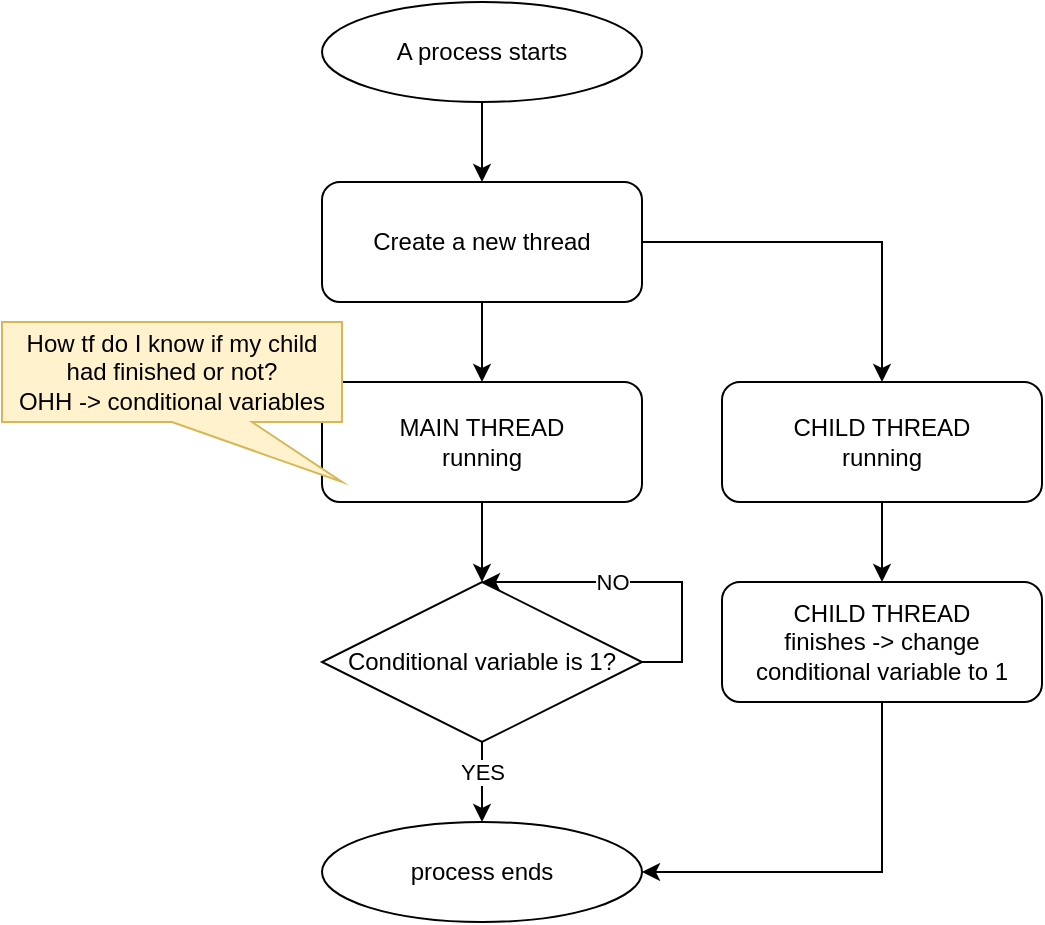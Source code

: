 <mxfile version="28.0.4">
  <diagram name="Page-1" id="t1aokadcmatIK7QOjLxw">
    <mxGraphModel dx="798" dy="556" grid="1" gridSize="10" guides="1" tooltips="1" connect="1" arrows="1" fold="1" page="1" pageScale="1" pageWidth="850" pageHeight="1100" math="0" shadow="0">
      <root>
        <mxCell id="0" />
        <mxCell id="1" parent="0" />
        <mxCell id="YCzB95aFtnla0wYqCAQn-5" style="edgeStyle=orthogonalEdgeStyle;rounded=0;orthogonalLoop=1;jettySize=auto;html=1;exitX=1;exitY=0.5;exitDx=0;exitDy=0;entryX=0.5;entryY=0;entryDx=0;entryDy=0;" edge="1" parent="1" source="YCzB95aFtnla0wYqCAQn-1" target="YCzB95aFtnla0wYqCAQn-4">
          <mxGeometry relative="1" as="geometry" />
        </mxCell>
        <mxCell id="YCzB95aFtnla0wYqCAQn-6" style="edgeStyle=orthogonalEdgeStyle;rounded=0;orthogonalLoop=1;jettySize=auto;html=1;entryX=0.5;entryY=0;entryDx=0;entryDy=0;" edge="1" parent="1" source="YCzB95aFtnla0wYqCAQn-1" target="YCzB95aFtnla0wYqCAQn-7">
          <mxGeometry relative="1" as="geometry">
            <mxPoint x="280" y="280" as="targetPoint" />
          </mxGeometry>
        </mxCell>
        <mxCell id="YCzB95aFtnla0wYqCAQn-1" value="Create a new thread" style="rounded=1;whiteSpace=wrap;html=1;" vertex="1" parent="1">
          <mxGeometry x="200" y="180" width="160" height="60" as="geometry" />
        </mxCell>
        <mxCell id="YCzB95aFtnla0wYqCAQn-3" style="edgeStyle=orthogonalEdgeStyle;rounded=0;orthogonalLoop=1;jettySize=auto;html=1;entryX=0.5;entryY=0;entryDx=0;entryDy=0;" edge="1" parent="1" source="YCzB95aFtnla0wYqCAQn-2" target="YCzB95aFtnla0wYqCAQn-1">
          <mxGeometry relative="1" as="geometry" />
        </mxCell>
        <mxCell id="YCzB95aFtnla0wYqCAQn-2" value="A process starts" style="ellipse;whiteSpace=wrap;html=1;" vertex="1" parent="1">
          <mxGeometry x="200" y="90" width="160" height="50" as="geometry" />
        </mxCell>
        <mxCell id="YCzB95aFtnla0wYqCAQn-16" value="" style="edgeStyle=orthogonalEdgeStyle;rounded=0;orthogonalLoop=1;jettySize=auto;html=1;" edge="1" parent="1" source="YCzB95aFtnla0wYqCAQn-4" target="YCzB95aFtnla0wYqCAQn-15">
          <mxGeometry relative="1" as="geometry" />
        </mxCell>
        <mxCell id="YCzB95aFtnla0wYqCAQn-4" value="CHILD THREAD&lt;div&gt;running&lt;/div&gt;" style="rounded=1;whiteSpace=wrap;html=1;" vertex="1" parent="1">
          <mxGeometry x="400" y="280" width="160" height="60" as="geometry" />
        </mxCell>
        <mxCell id="YCzB95aFtnla0wYqCAQn-12" style="edgeStyle=orthogonalEdgeStyle;rounded=0;orthogonalLoop=1;jettySize=auto;html=1;exitX=0.5;exitY=1;exitDx=0;exitDy=0;entryX=0.5;entryY=0;entryDx=0;entryDy=0;" edge="1" parent="1" source="YCzB95aFtnla0wYqCAQn-7" target="YCzB95aFtnla0wYqCAQn-10">
          <mxGeometry relative="1" as="geometry" />
        </mxCell>
        <mxCell id="YCzB95aFtnla0wYqCAQn-7" value="MAIN THREAD&lt;div&gt;running&lt;/div&gt;" style="rounded=1;whiteSpace=wrap;html=1;" vertex="1" parent="1">
          <mxGeometry x="200" y="280" width="160" height="60" as="geometry" />
        </mxCell>
        <mxCell id="YCzB95aFtnla0wYqCAQn-8" value="How tf do I know if my child had finished or not?&lt;div&gt;OHH -&amp;gt; conditional variables&lt;/div&gt;" style="shape=callout;whiteSpace=wrap;html=1;perimeter=calloutPerimeter;position2=1;base=40;fillColor=#fff2cc;strokeColor=#d6b656;" vertex="1" parent="1">
          <mxGeometry x="40" y="250" width="170" height="80" as="geometry" />
        </mxCell>
        <mxCell id="YCzB95aFtnla0wYqCAQn-18" style="edgeStyle=orthogonalEdgeStyle;rounded=0;orthogonalLoop=1;jettySize=auto;html=1;exitX=0.5;exitY=1;exitDx=0;exitDy=0;entryX=0.5;entryY=0;entryDx=0;entryDy=0;" edge="1" parent="1" source="YCzB95aFtnla0wYqCAQn-10" target="YCzB95aFtnla0wYqCAQn-17">
          <mxGeometry relative="1" as="geometry" />
        </mxCell>
        <mxCell id="YCzB95aFtnla0wYqCAQn-20" value="YES" style="edgeLabel;html=1;align=center;verticalAlign=middle;resizable=0;points=[];" vertex="1" connectable="0" parent="YCzB95aFtnla0wYqCAQn-18">
          <mxGeometry x="-0.252" y="-1" relative="1" as="geometry">
            <mxPoint x="1" as="offset" />
          </mxGeometry>
        </mxCell>
        <mxCell id="YCzB95aFtnla0wYqCAQn-10" value="Conditional variable is 1?" style="rhombus;whiteSpace=wrap;html=1;" vertex="1" parent="1">
          <mxGeometry x="200" y="380" width="160" height="80" as="geometry" />
        </mxCell>
        <mxCell id="YCzB95aFtnla0wYqCAQn-13" style="edgeStyle=orthogonalEdgeStyle;rounded=0;orthogonalLoop=1;jettySize=auto;html=1;elbow=vertical;exitX=1;exitY=0.5;exitDx=0;exitDy=0;entryX=0.5;entryY=0;entryDx=0;entryDy=0;" edge="1" parent="1" source="YCzB95aFtnla0wYqCAQn-10" target="YCzB95aFtnla0wYqCAQn-10">
          <mxGeometry relative="1" as="geometry">
            <Array as="points">
              <mxPoint x="380" y="420" />
              <mxPoint x="380" y="380" />
            </Array>
          </mxGeometry>
        </mxCell>
        <mxCell id="YCzB95aFtnla0wYqCAQn-14" value="NO" style="edgeLabel;html=1;align=center;verticalAlign=middle;resizable=0;points=[];" vertex="1" connectable="0" parent="YCzB95aFtnla0wYqCAQn-13">
          <mxGeometry x="0.189" relative="1" as="geometry">
            <mxPoint as="offset" />
          </mxGeometry>
        </mxCell>
        <mxCell id="YCzB95aFtnla0wYqCAQn-19" style="edgeStyle=orthogonalEdgeStyle;rounded=0;orthogonalLoop=1;jettySize=auto;html=1;entryX=1;entryY=0.5;entryDx=0;entryDy=0;" edge="1" parent="1" source="YCzB95aFtnla0wYqCAQn-15" target="YCzB95aFtnla0wYqCAQn-17">
          <mxGeometry relative="1" as="geometry">
            <Array as="points">
              <mxPoint x="480" y="525" />
            </Array>
          </mxGeometry>
        </mxCell>
        <mxCell id="YCzB95aFtnla0wYqCAQn-15" value="CHILD THREAD&lt;div&gt;finishes -&amp;gt; change conditional variable to 1&lt;/div&gt;" style="whiteSpace=wrap;html=1;rounded=1;" vertex="1" parent="1">
          <mxGeometry x="400" y="380" width="160" height="60" as="geometry" />
        </mxCell>
        <mxCell id="YCzB95aFtnla0wYqCAQn-17" value="process ends" style="ellipse;whiteSpace=wrap;html=1;" vertex="1" parent="1">
          <mxGeometry x="200" y="500" width="160" height="50" as="geometry" />
        </mxCell>
      </root>
    </mxGraphModel>
  </diagram>
</mxfile>

